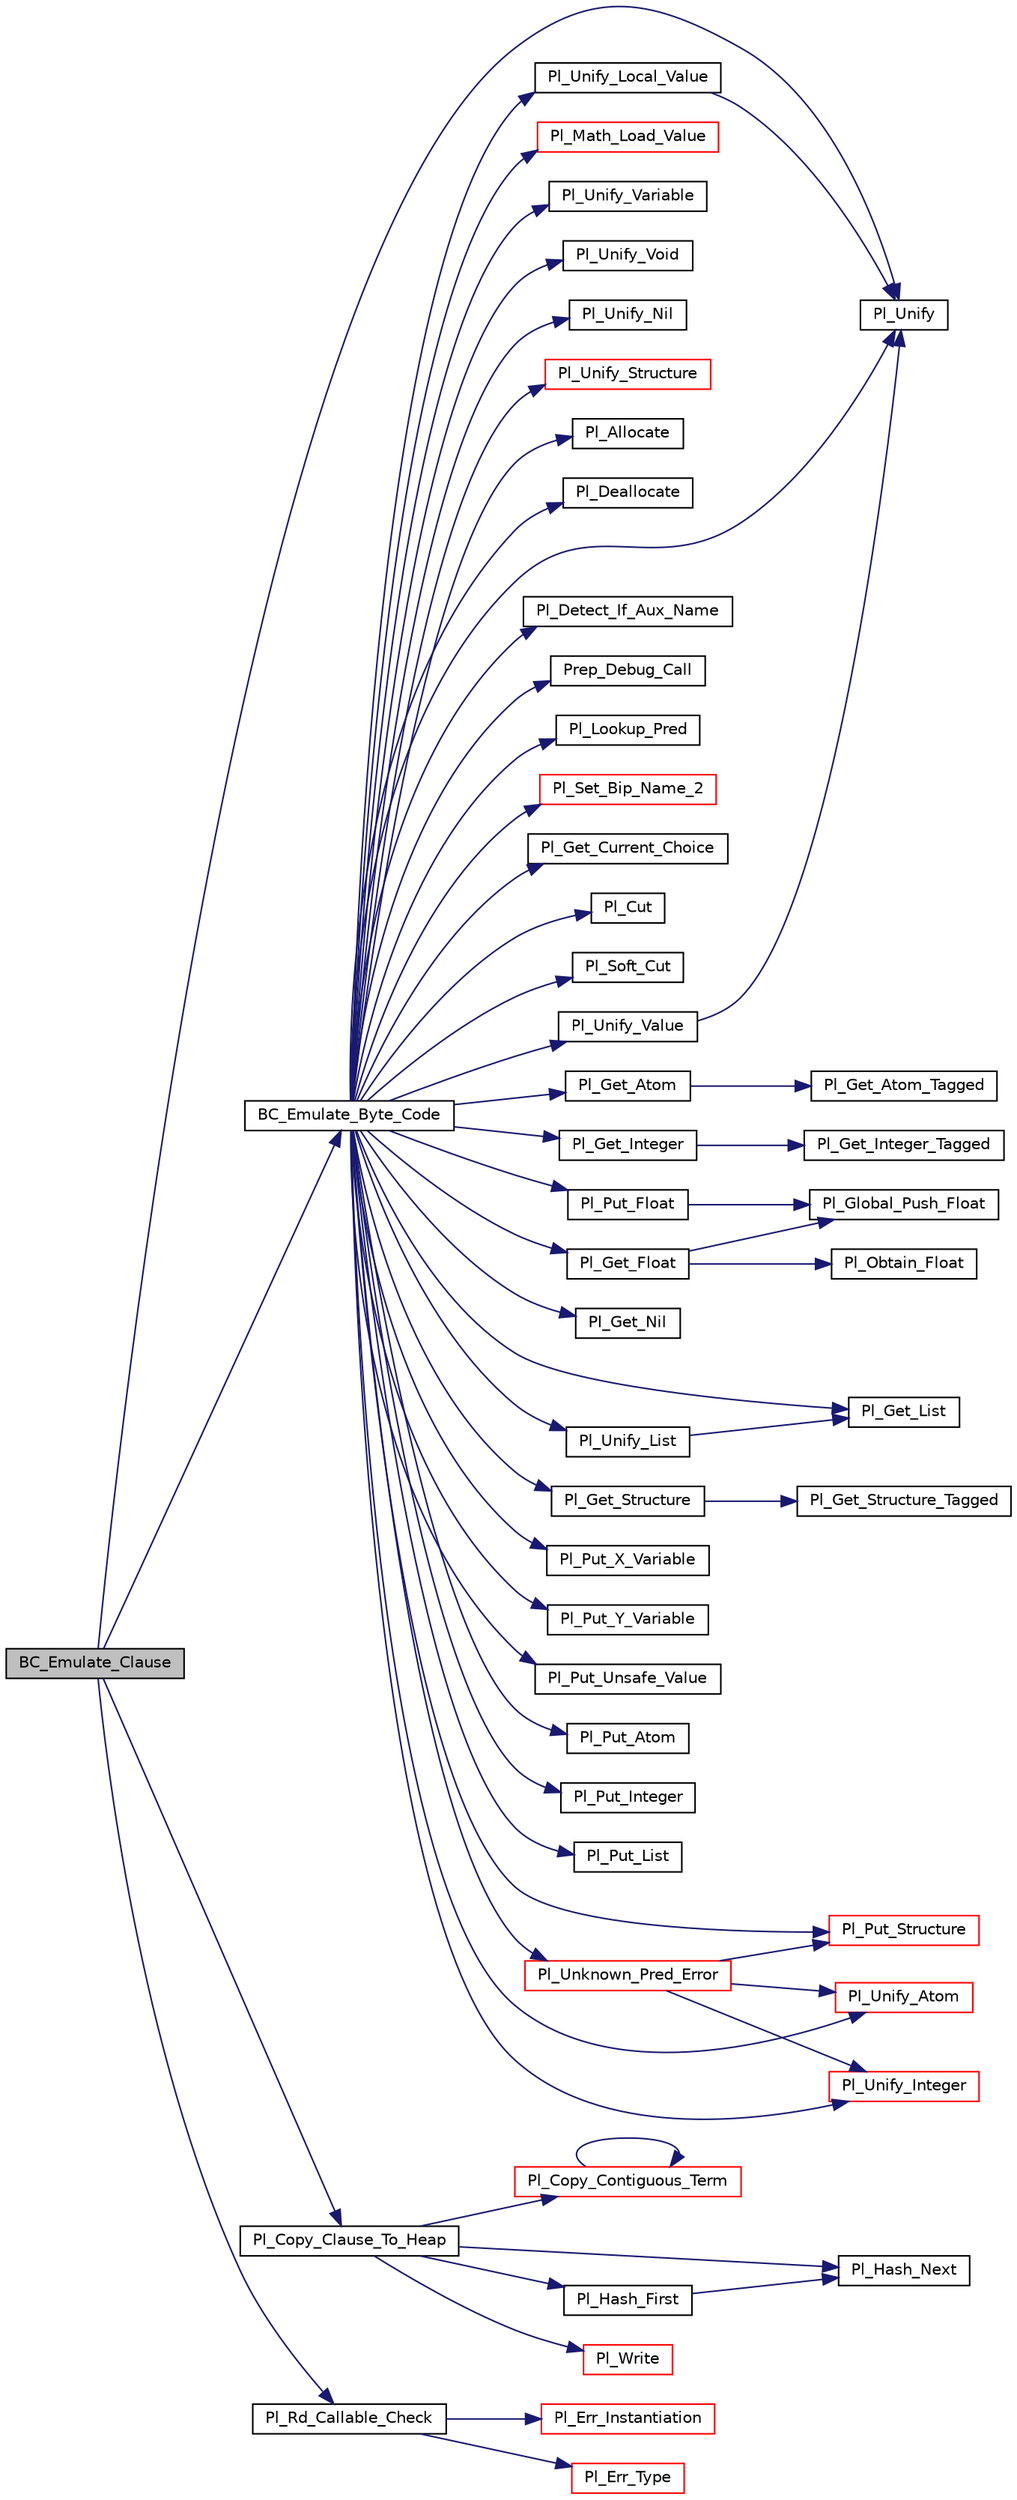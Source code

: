 digraph "BC_Emulate_Clause"
{
  edge [fontname="Helvetica",fontsize="10",labelfontname="Helvetica",labelfontsize="10"];
  node [fontname="Helvetica",fontsize="10",shape=record];
  rankdir="LR";
  Node1 [label="BC_Emulate_Clause",height=0.2,width=0.4,color="black", fillcolor="grey75", style="filled", fontcolor="black"];
  Node1 -> Node2 [color="midnightblue",fontsize="10",style="solid",fontname="Helvetica"];
  Node2 [label="BC_Emulate_Byte_Code",height=0.2,width=0.4,color="black", fillcolor="white", style="filled",URL="$bc__supp_8c.html#a76dfe05d2b8c2759f785c9a9a003b782"];
  Node2 -> Node3 [color="midnightblue",fontsize="10",style="solid",fontname="Helvetica"];
  Node3 [label="Pl_Unify",height=0.2,width=0.4,color="black", fillcolor="white", style="filled",URL="$wam__inst_8h.html#a098bda85a540e8ca5969063ccfd4ea20"];
  Node2 -> Node4 [color="midnightblue",fontsize="10",style="solid",fontname="Helvetica"];
  Node4 [label="Pl_Get_Atom",height=0.2,width=0.4,color="black", fillcolor="white", style="filled",URL="$wam__inst_8c.html#a78229c8d23053191e0fee7952757f9c7"];
  Node4 -> Node5 [color="midnightblue",fontsize="10",style="solid",fontname="Helvetica"];
  Node5 [label="Pl_Get_Atom_Tagged",height=0.2,width=0.4,color="black", fillcolor="white", style="filled",URL="$wam__inst_8c.html#a89d8aba44029f2a5f548a2ae5f6eb574"];
  Node2 -> Node6 [color="midnightblue",fontsize="10",style="solid",fontname="Helvetica"];
  Node6 [label="Pl_Get_Integer",height=0.2,width=0.4,color="black", fillcolor="white", style="filled",URL="$wam__inst_8c.html#a4674b6fe0ab6340bbe076f8d485673e7"];
  Node6 -> Node7 [color="midnightblue",fontsize="10",style="solid",fontname="Helvetica"];
  Node7 [label="Pl_Get_Integer_Tagged",height=0.2,width=0.4,color="black", fillcolor="white", style="filled",URL="$wam__inst_8c.html#a6fb0a22a4b407baa8bd1c6bb8f18675d"];
  Node2 -> Node8 [color="midnightblue",fontsize="10",style="solid",fontname="Helvetica"];
  Node8 [label="Pl_Get_Float",height=0.2,width=0.4,color="black", fillcolor="white", style="filled",URL="$wam__inst_8c.html#a8899ae2504ab650fe32b26ef80281dc1"];
  Node8 -> Node9 [color="midnightblue",fontsize="10",style="solid",fontname="Helvetica"];
  Node9 [label="Pl_Global_Push_Float",height=0.2,width=0.4,color="black", fillcolor="white", style="filled",URL="$wam__inst_8c.html#aa37d4eb89d0851601d2397788e5dcf4a"];
  Node8 -> Node10 [color="midnightblue",fontsize="10",style="solid",fontname="Helvetica"];
  Node10 [label="Pl_Obtain_Float",height=0.2,width=0.4,color="black", fillcolor="white", style="filled",URL="$wam__inst_8c.html#abe61f0e18fbf38ab873ac2754c9498ce"];
  Node2 -> Node11 [color="midnightblue",fontsize="10",style="solid",fontname="Helvetica"];
  Node11 [label="Pl_Get_Nil",height=0.2,width=0.4,color="black", fillcolor="white", style="filled",URL="$wam__inst_8c.html#a4ab2a67fe680997c88472c007bafbcbd"];
  Node2 -> Node12 [color="midnightblue",fontsize="10",style="solid",fontname="Helvetica"];
  Node12 [label="Pl_Get_List",height=0.2,width=0.4,color="black", fillcolor="white", style="filled",URL="$wam__inst_8c.html#ac053eb26fdee8a8e71ea9a5ac4079ab0"];
  Node2 -> Node13 [color="midnightblue",fontsize="10",style="solid",fontname="Helvetica"];
  Node13 [label="Pl_Get_Structure",height=0.2,width=0.4,color="black", fillcolor="white", style="filled",URL="$wam__inst_8c.html#a3142e85c3603983f78392e0a0498106b"];
  Node13 -> Node14 [color="midnightblue",fontsize="10",style="solid",fontname="Helvetica"];
  Node14 [label="Pl_Get_Structure_Tagged",height=0.2,width=0.4,color="black", fillcolor="white", style="filled",URL="$wam__inst_8c.html#a2c65ef3714c1e3ff114311255eb080ff"];
  Node2 -> Node15 [color="midnightblue",fontsize="10",style="solid",fontname="Helvetica"];
  Node15 [label="Pl_Put_X_Variable",height=0.2,width=0.4,color="black", fillcolor="white", style="filled",URL="$wam__inst_8c.html#ac3ef9bcbd100b6820236c04a0b7996d1"];
  Node2 -> Node16 [color="midnightblue",fontsize="10",style="solid",fontname="Helvetica"];
  Node16 [label="Pl_Put_Y_Variable",height=0.2,width=0.4,color="black", fillcolor="white", style="filled",URL="$wam__inst_8c.html#ad0a91c2b062269bd12ad2c07ea87321d"];
  Node2 -> Node17 [color="midnightblue",fontsize="10",style="solid",fontname="Helvetica"];
  Node17 [label="Pl_Put_Unsafe_Value",height=0.2,width=0.4,color="black", fillcolor="white", style="filled",URL="$wam__inst_8c.html#a39b48e9babc46d8bb63f35e09996e798"];
  Node2 -> Node18 [color="midnightblue",fontsize="10",style="solid",fontname="Helvetica"];
  Node18 [label="Pl_Put_Atom",height=0.2,width=0.4,color="black", fillcolor="white", style="filled",URL="$wam__inst_8c.html#ab20126f584cc3aa92e1ca69b994fecd7"];
  Node2 -> Node19 [color="midnightblue",fontsize="10",style="solid",fontname="Helvetica"];
  Node19 [label="Pl_Put_Integer",height=0.2,width=0.4,color="black", fillcolor="white", style="filled",URL="$wam__inst_8c.html#afcd94de94db48fea9a3819b0fb7a3f4d"];
  Node2 -> Node20 [color="midnightblue",fontsize="10",style="solid",fontname="Helvetica"];
  Node20 [label="Pl_Put_Float",height=0.2,width=0.4,color="black", fillcolor="white", style="filled",URL="$wam__inst_8c.html#a9db6b3be3b17088b97eda8075ab4a82e"];
  Node20 -> Node9 [color="midnightblue",fontsize="10",style="solid",fontname="Helvetica"];
  Node2 -> Node21 [color="midnightblue",fontsize="10",style="solid",fontname="Helvetica"];
  Node21 [label="Pl_Put_List",height=0.2,width=0.4,color="black", fillcolor="white", style="filled",URL="$wam__inst_8c.html#a3693088ecc87044949d8635527a4e3fd"];
  Node2 -> Node22 [color="midnightblue",fontsize="10",style="solid",fontname="Helvetica"];
  Node22 [label="Pl_Put_Structure",height=0.2,width=0.4,color="red", fillcolor="white", style="filled",URL="$wam__inst_8c.html#aa32a139dbb5d14b79b3655b5ad06502e"];
  Node2 -> Node23 [color="midnightblue",fontsize="10",style="solid",fontname="Helvetica"];
  Node23 [label="Pl_Math_Load_Value",height=0.2,width=0.4,color="red", fillcolor="white", style="filled",URL="$arith__inl__c_8c.html#ae20008413055c77b939974ea529d2d54"];
  Node2 -> Node24 [color="midnightblue",fontsize="10",style="solid",fontname="Helvetica"];
  Node24 [label="Pl_Unify_Variable",height=0.2,width=0.4,color="black", fillcolor="white", style="filled",URL="$wam__inst_8c.html#ab11181944ecf328d3ade45d83f7744d8"];
  Node2 -> Node25 [color="midnightblue",fontsize="10",style="solid",fontname="Helvetica"];
  Node25 [label="Pl_Unify_Void",height=0.2,width=0.4,color="black", fillcolor="white", style="filled",URL="$wam__inst_8c.html#a10bbafcdb34c6e41f239954f493e7cf0"];
  Node2 -> Node26 [color="midnightblue",fontsize="10",style="solid",fontname="Helvetica"];
  Node26 [label="Pl_Unify_Value",height=0.2,width=0.4,color="black", fillcolor="white", style="filled",URL="$wam__inst_8c.html#acd2fdce00a3e2d6fa978b8a195c95746"];
  Node26 -> Node3 [color="midnightblue",fontsize="10",style="solid",fontname="Helvetica"];
  Node2 -> Node27 [color="midnightblue",fontsize="10",style="solid",fontname="Helvetica"];
  Node27 [label="Pl_Unify_Local_Value",height=0.2,width=0.4,color="black", fillcolor="white", style="filled",URL="$wam__inst_8c.html#ae685c686577adec2b4006ebeb760449e"];
  Node27 -> Node3 [color="midnightblue",fontsize="10",style="solid",fontname="Helvetica"];
  Node2 -> Node28 [color="midnightblue",fontsize="10",style="solid",fontname="Helvetica"];
  Node28 [label="Pl_Unify_Atom",height=0.2,width=0.4,color="red", fillcolor="white", style="filled",URL="$wam__inst_8c.html#a9d87a5b4acfffab877517842b1fa4055"];
  Node2 -> Node29 [color="midnightblue",fontsize="10",style="solid",fontname="Helvetica"];
  Node29 [label="Pl_Unify_Integer",height=0.2,width=0.4,color="red", fillcolor="white", style="filled",URL="$wam__inst_8c.html#a6ec65d8b59b5c6b865ad0e4f1b23b73e"];
  Node2 -> Node30 [color="midnightblue",fontsize="10",style="solid",fontname="Helvetica"];
  Node30 [label="Pl_Unify_Nil",height=0.2,width=0.4,color="black", fillcolor="white", style="filled",URL="$wam__inst_8c.html#afac3b90ddb0eefab7ad55c9913a86a5b"];
  Node2 -> Node31 [color="midnightblue",fontsize="10",style="solid",fontname="Helvetica"];
  Node31 [label="Pl_Unify_List",height=0.2,width=0.4,color="black", fillcolor="white", style="filled",URL="$wam__inst_8c.html#a2397c06b686e499f93889fb1747c384c"];
  Node31 -> Node12 [color="midnightblue",fontsize="10",style="solid",fontname="Helvetica"];
  Node2 -> Node32 [color="midnightblue",fontsize="10",style="solid",fontname="Helvetica"];
  Node32 [label="Pl_Unify_Structure",height=0.2,width=0.4,color="red", fillcolor="white", style="filled",URL="$wam__inst_8c.html#a3a8bbe99d9d59c4a6eb725e65339c3d7"];
  Node2 -> Node33 [color="midnightblue",fontsize="10",style="solid",fontname="Helvetica"];
  Node33 [label="Pl_Allocate",height=0.2,width=0.4,color="black", fillcolor="white", style="filled",URL="$wam__inst_8c.html#ac6d1fb1a966e8a0528bfbd284acde319"];
  Node2 -> Node34 [color="midnightblue",fontsize="10",style="solid",fontname="Helvetica"];
  Node34 [label="Pl_Deallocate",height=0.2,width=0.4,color="black", fillcolor="white", style="filled",URL="$wam__inst_8c.html#aa722f8b6a70a103cca7688aac74c80e6"];
  Node2 -> Node35 [color="midnightblue",fontsize="10",style="solid",fontname="Helvetica"];
  Node35 [label="Pl_Detect_If_Aux_Name",height=0.2,width=0.4,color="black", fillcolor="white", style="filled",URL="$pred__supp_8c.html#a0100f91d8840453917921b9d5a240c4d"];
  Node2 -> Node36 [color="midnightblue",fontsize="10",style="solid",fontname="Helvetica"];
  Node36 [label="Prep_Debug_Call",height=0.2,width=0.4,color="black", fillcolor="white", style="filled",URL="$bc__supp_8c.html#a1ab1d6639d042d0ac34ad54e246e6dbf"];
  Node2 -> Node37 [color="midnightblue",fontsize="10",style="solid",fontname="Helvetica"];
  Node37 [label="Pl_Lookup_Pred",height=0.2,width=0.4,color="black", fillcolor="white", style="filled",URL="$pred_8c.html#aa8ebf08b93ec7e4bde2c544c70ba4c39"];
  Node2 -> Node38 [color="midnightblue",fontsize="10",style="solid",fontname="Helvetica"];
  Node38 [label="Pl_Set_Bip_Name_2",height=0.2,width=0.4,color="red", fillcolor="white", style="filled",URL="$error__supp_8c.html#a787707e86c9d03e62a7e6538d4b972ca"];
  Node2 -> Node39 [color="midnightblue",fontsize="10",style="solid",fontname="Helvetica"];
  Node39 [label="Pl_Unknown_Pred_Error",height=0.2,width=0.4,color="red", fillcolor="white", style="filled",URL="$error__supp_8c.html#af6bb192d80e33b33ee3af9741a84fd42"];
  Node39 -> Node22 [color="midnightblue",fontsize="10",style="solid",fontname="Helvetica"];
  Node39 -> Node28 [color="midnightblue",fontsize="10",style="solid",fontname="Helvetica"];
  Node39 -> Node29 [color="midnightblue",fontsize="10",style="solid",fontname="Helvetica"];
  Node2 -> Node40 [color="midnightblue",fontsize="10",style="solid",fontname="Helvetica"];
  Node40 [label="Pl_Get_Current_Choice",height=0.2,width=0.4,color="black", fillcolor="white", style="filled",URL="$wam__inst_8c.html#af06a1a3342769e7c5434a147c3f66748"];
  Node2 -> Node41 [color="midnightblue",fontsize="10",style="solid",fontname="Helvetica"];
  Node41 [label="Pl_Cut",height=0.2,width=0.4,color="black", fillcolor="white", style="filled",URL="$wam__inst_8c.html#a60606896c779c6be95a6851fe944b22b"];
  Node2 -> Node42 [color="midnightblue",fontsize="10",style="solid",fontname="Helvetica"];
  Node42 [label="Pl_Soft_Cut",height=0.2,width=0.4,color="black", fillcolor="white", style="filled",URL="$wam__inst_8c.html#ab683a1ea56d32d905b6577d0e1ee9ddd"];
  Node1 -> Node43 [color="midnightblue",fontsize="10",style="solid",fontname="Helvetica"];
  Node43 [label="Pl_Copy_Clause_To_Heap",height=0.2,width=0.4,color="black", fillcolor="white", style="filled",URL="$dynam__supp_8c.html#afed2b2b3d8c4223c1ddddc6d4813b247"];
  Node43 -> Node44 [color="midnightblue",fontsize="10",style="solid",fontname="Helvetica"];
  Node44 [label="Pl_Copy_Contiguous_Term",height=0.2,width=0.4,color="red", fillcolor="white", style="filled",URL="$term__supp_8c.html#a5e960307a238e3230b61eb173a722b67"];
  Node44 -> Node44 [color="midnightblue",fontsize="10",style="solid",fontname="Helvetica"];
  Node43 -> Node45 [color="midnightblue",fontsize="10",style="solid",fontname="Helvetica"];
  Node45 [label="Pl_Hash_First",height=0.2,width=0.4,color="black", fillcolor="white", style="filled",URL="$hash_8c.html#a46cf8c018eb50003019707368304f1af"];
  Node45 -> Node46 [color="midnightblue",fontsize="10",style="solid",fontname="Helvetica"];
  Node46 [label="Pl_Hash_Next",height=0.2,width=0.4,color="black", fillcolor="white", style="filled",URL="$hash_8c.html#adeeceb6b4217091511912cadfb332a06"];
  Node43 -> Node46 [color="midnightblue",fontsize="10",style="solid",fontname="Helvetica"];
  Node43 -> Node47 [color="midnightblue",fontsize="10",style="solid",fontname="Helvetica"];
  Node47 [label="Pl_Write",height=0.2,width=0.4,color="red", fillcolor="white", style="filled",URL="$write__supp_8c.html#ace6cd4598aa03b6d68257ad0a320085d"];
  Node1 -> Node48 [color="midnightblue",fontsize="10",style="solid",fontname="Helvetica"];
  Node48 [label="Pl_Rd_Callable_Check",height=0.2,width=0.4,color="black", fillcolor="white", style="filled",URL="$c__supp_8c.html#a3c498e5d4df7e7f9c014131a40f63d22"];
  Node48 -> Node49 [color="midnightblue",fontsize="10",style="solid",fontname="Helvetica"];
  Node49 [label="Pl_Err_Instantiation",height=0.2,width=0.4,color="red", fillcolor="white", style="filled",URL="$error__supp_8c.html#a17057fc5577da70316e8f62fca4743f7"];
  Node48 -> Node50 [color="midnightblue",fontsize="10",style="solid",fontname="Helvetica"];
  Node50 [label="Pl_Err_Type",height=0.2,width=0.4,color="red", fillcolor="white", style="filled",URL="$error__supp_8c.html#a88375a38b23326055e59e455c25f982e"];
  Node1 -> Node3 [color="midnightblue",fontsize="10",style="solid",fontname="Helvetica"];
}

